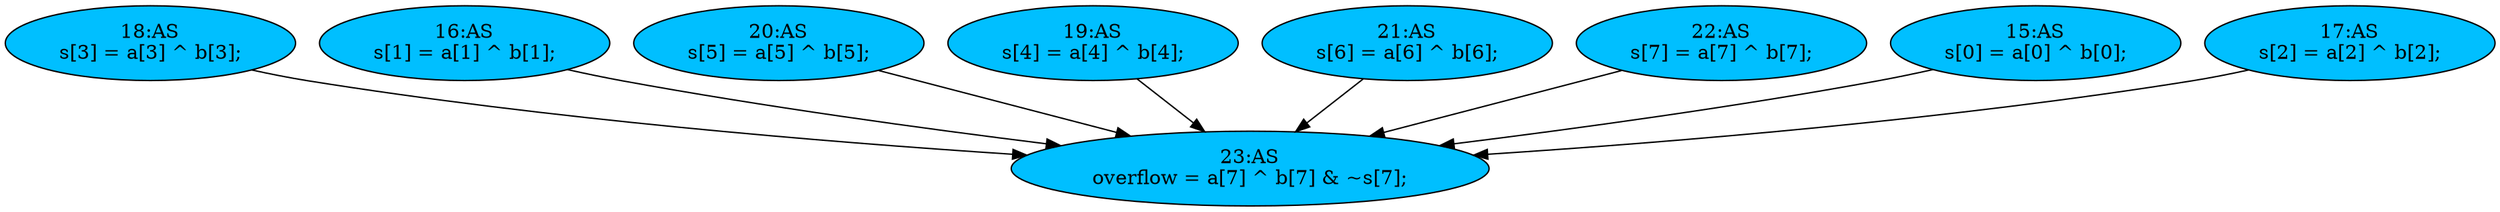 strict digraph "compose( ,  )" {
	node [label="\N"];
	"18:AS"	[ast="<pyverilog.vparser.ast.Assign object at 0x7fed228e6590>",
		def_var="['s']",
		fillcolor=deepskyblue,
		label="18:AS
s[3] = a[3] ^ b[3];",
		statements="[]",
		style=filled,
		typ=Assign,
		use_var="['a', 'b']"];
	"23:AS"	[ast="<pyverilog.vparser.ast.Assign object at 0x7fed225586d0>",
		def_var="['overflow']",
		fillcolor=deepskyblue,
		label="23:AS
overflow = a[7] ^ b[7] & ~s[7];",
		statements="[]",
		style=filled,
		typ=Assign,
		use_var="['a', 'b', 's']"];
	"18:AS" -> "23:AS";
	"16:AS"	[ast="<pyverilog.vparser.ast.Assign object at 0x7fed2288e510>",
		def_var="['s']",
		fillcolor=deepskyblue,
		label="16:AS
s[1] = a[1] ^ b[1];",
		statements="[]",
		style=filled,
		typ=Assign,
		use_var="['a', 'b']"];
	"16:AS" -> "23:AS";
	"20:AS"	[ast="<pyverilog.vparser.ast.Assign object at 0x7fed225588d0>",
		def_var="['s']",
		fillcolor=deepskyblue,
		label="20:AS
s[5] = a[5] ^ b[5];",
		statements="[]",
		style=filled,
		typ=Assign,
		use_var="['a', 'b']"];
	"20:AS" -> "23:AS";
	"19:AS"	[ast="<pyverilog.vparser.ast.Assign object at 0x7fed229608d0>",
		def_var="['s']",
		fillcolor=deepskyblue,
		label="19:AS
s[4] = a[4] ^ b[4];",
		statements="[]",
		style=filled,
		typ=Assign,
		use_var="['a', 'b']"];
	"19:AS" -> "23:AS";
	"21:AS"	[ast="<pyverilog.vparser.ast.Assign object at 0x7fed22558a50>",
		def_var="['s']",
		fillcolor=deepskyblue,
		label="21:AS
s[6] = a[6] ^ b[6];",
		statements="[]",
		style=filled,
		typ=Assign,
		use_var="['a', 'b']"];
	"21:AS" -> "23:AS";
	"22:AS"	[ast="<pyverilog.vparser.ast.Assign object at 0x7fed22558bd0>",
		def_var="['s']",
		fillcolor=deepskyblue,
		label="22:AS
s[7] = a[7] ^ b[7];",
		statements="[]",
		style=filled,
		typ=Assign,
		use_var="['a', 'b']"];
	"22:AS" -> "23:AS";
	"15:AS"	[ast="<pyverilog.vparser.ast.Assign object at 0x7fed228e37d0>",
		def_var="['s']",
		fillcolor=deepskyblue,
		label="15:AS
s[0] = a[0] ^ b[0];",
		statements="[]",
		style=filled,
		typ=Assign,
		use_var="['a', 'b']"];
	"15:AS" -> "23:AS";
	"17:AS"	[ast="<pyverilog.vparser.ast.Assign object at 0x7fed228e6690>",
		def_var="['s']",
		fillcolor=deepskyblue,
		label="17:AS
s[2] = a[2] ^ b[2];",
		statements="[]",
		style=filled,
		typ=Assign,
		use_var="['a', 'b']"];
	"17:AS" -> "23:AS";
}

